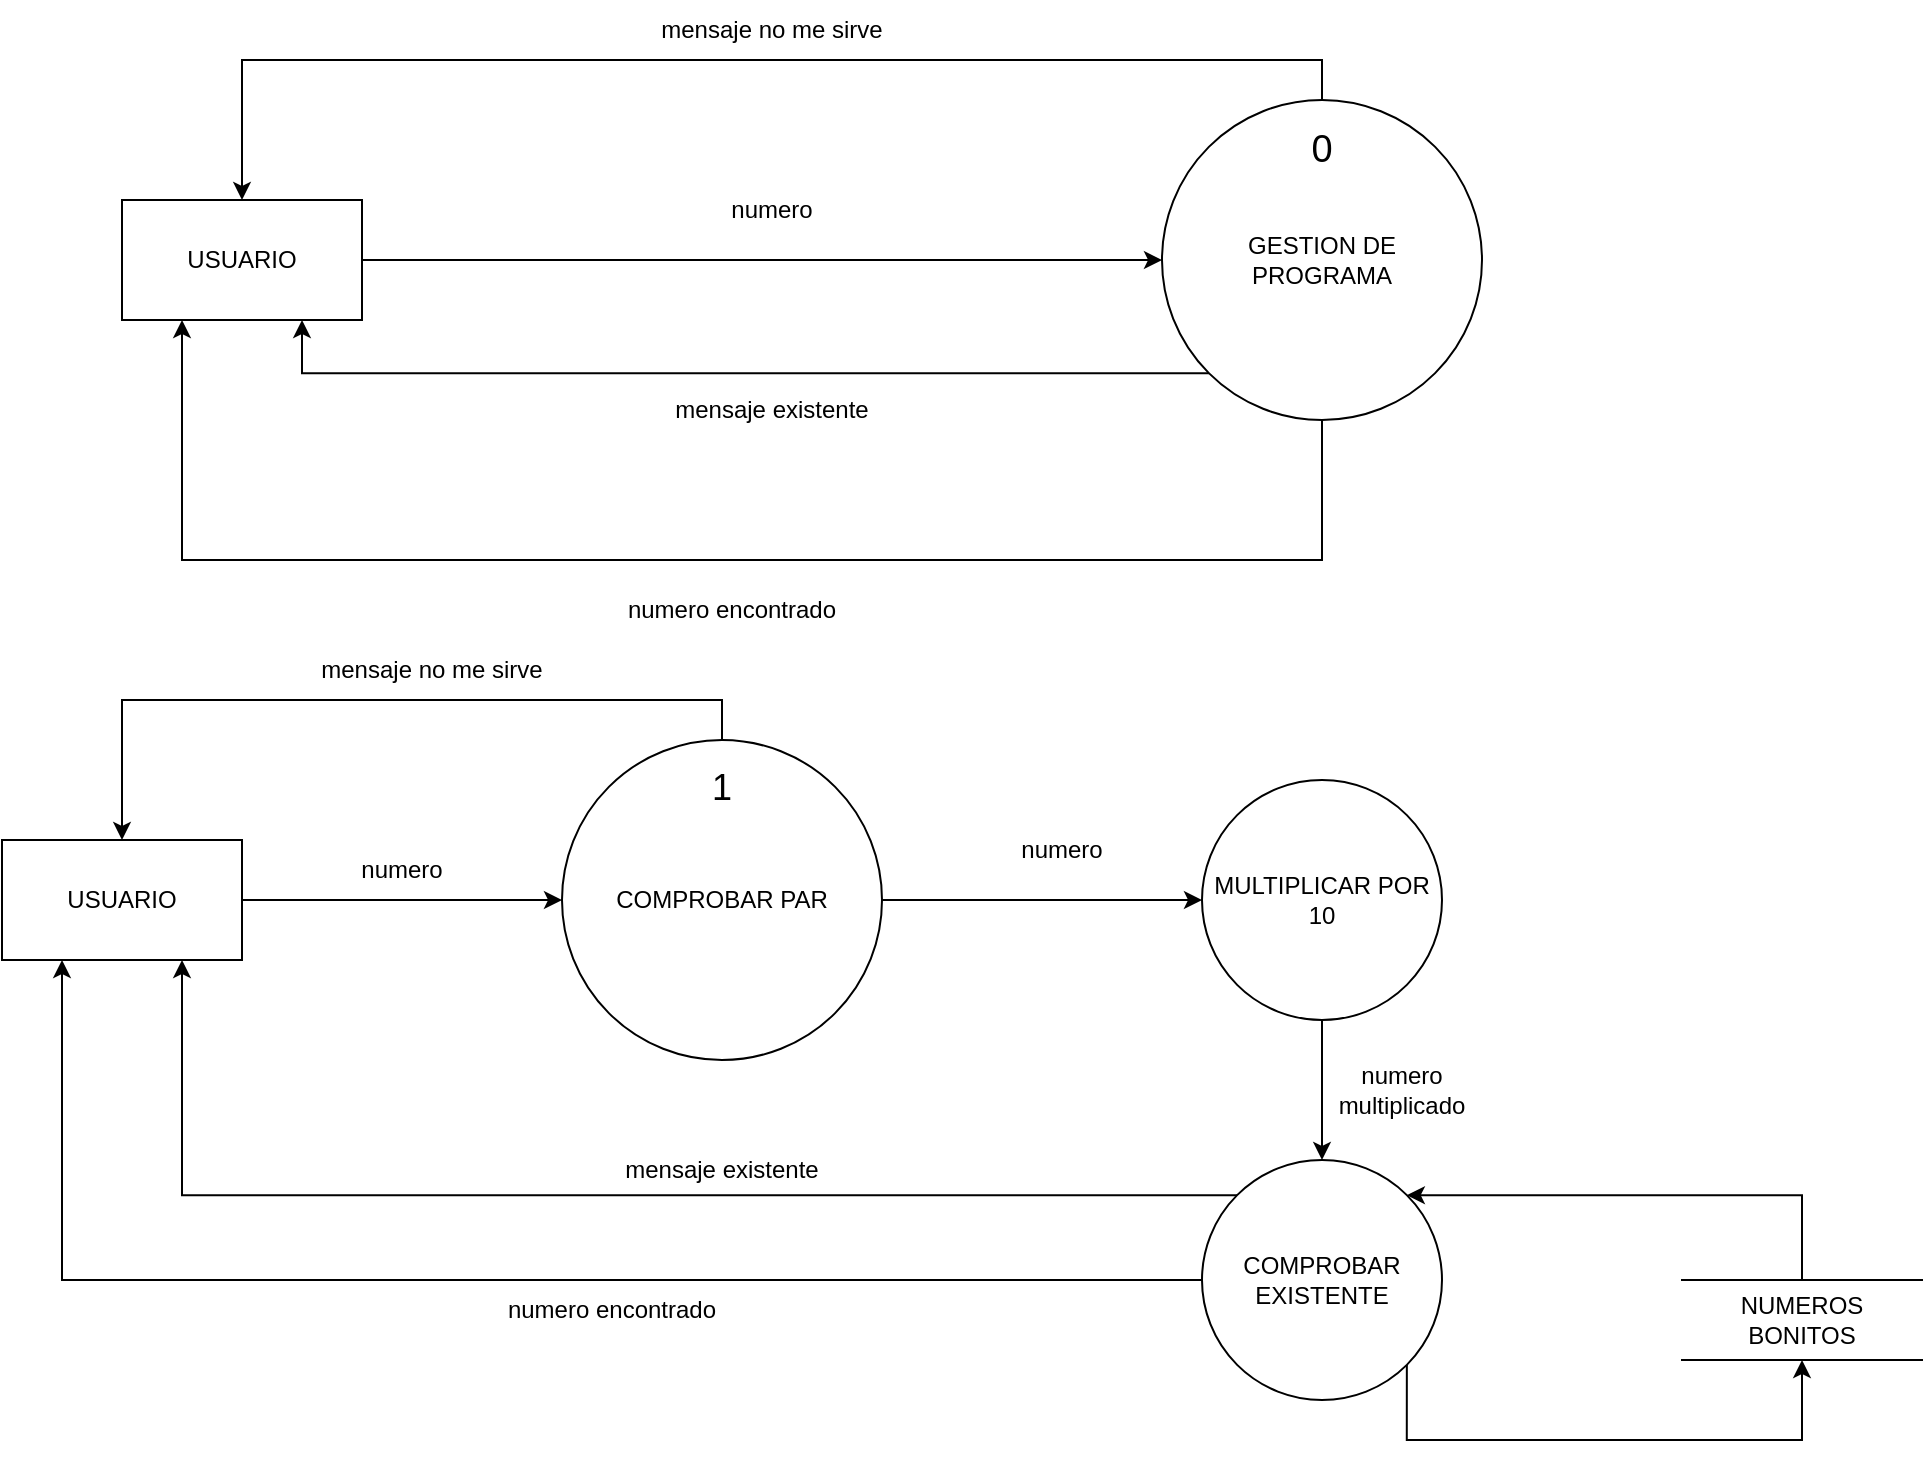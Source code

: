 <mxfile version="22.1.3" type="device">
  <diagram name="Página-1" id="OVfuz1kLudmK8diLFgPM">
    <mxGraphModel dx="1434" dy="789" grid="1" gridSize="10" guides="1" tooltips="1" connect="1" arrows="1" fold="1" page="1" pageScale="1" pageWidth="1169" pageHeight="827" math="0" shadow="0">
      <root>
        <mxCell id="0" />
        <mxCell id="1" parent="0" />
        <mxCell id="I2okXCdO8YwHONZ4qRBb-3" style="edgeStyle=orthogonalEdgeStyle;rounded=0;orthogonalLoop=1;jettySize=auto;html=1;exitX=0.5;exitY=0;exitDx=0;exitDy=0;entryX=0.5;entryY=0;entryDx=0;entryDy=0;" edge="1" parent="1" source="I2okXCdO8YwHONZ4qRBb-1" target="I2okXCdO8YwHONZ4qRBb-2">
          <mxGeometry relative="1" as="geometry" />
        </mxCell>
        <mxCell id="I2okXCdO8YwHONZ4qRBb-5" style="edgeStyle=orthogonalEdgeStyle;rounded=0;orthogonalLoop=1;jettySize=auto;html=1;exitX=0;exitY=1;exitDx=0;exitDy=0;entryX=0.75;entryY=1;entryDx=0;entryDy=0;" edge="1" parent="1" source="I2okXCdO8YwHONZ4qRBb-1" target="I2okXCdO8YwHONZ4qRBb-2">
          <mxGeometry relative="1" as="geometry">
            <Array as="points">
              <mxPoint x="310" y="207" />
            </Array>
          </mxGeometry>
        </mxCell>
        <mxCell id="I2okXCdO8YwHONZ4qRBb-6" style="edgeStyle=orthogonalEdgeStyle;rounded=0;orthogonalLoop=1;jettySize=auto;html=1;exitX=0.5;exitY=1;exitDx=0;exitDy=0;entryX=0.25;entryY=1;entryDx=0;entryDy=0;" edge="1" parent="1" source="I2okXCdO8YwHONZ4qRBb-1" target="I2okXCdO8YwHONZ4qRBb-2">
          <mxGeometry relative="1" as="geometry">
            <Array as="points">
              <mxPoint x="820" y="300" />
              <mxPoint x="250" y="300" />
            </Array>
          </mxGeometry>
        </mxCell>
        <mxCell id="I2okXCdO8YwHONZ4qRBb-1" value="&lt;div&gt;GESTION DE &lt;br&gt;&lt;/div&gt;&lt;div&gt;PROGRAMA&lt;/div&gt;" style="ellipse;whiteSpace=wrap;html=1;aspect=fixed;" vertex="1" parent="1">
          <mxGeometry x="740" y="70" width="160" height="160" as="geometry" />
        </mxCell>
        <mxCell id="I2okXCdO8YwHONZ4qRBb-4" style="edgeStyle=orthogonalEdgeStyle;rounded=0;orthogonalLoop=1;jettySize=auto;html=1;exitX=1;exitY=0.5;exitDx=0;exitDy=0;entryX=0;entryY=0.5;entryDx=0;entryDy=0;" edge="1" parent="1" source="I2okXCdO8YwHONZ4qRBb-2" target="I2okXCdO8YwHONZ4qRBb-1">
          <mxGeometry relative="1" as="geometry" />
        </mxCell>
        <mxCell id="I2okXCdO8YwHONZ4qRBb-2" value="USUARIO" style="rounded=0;whiteSpace=wrap;html=1;" vertex="1" parent="1">
          <mxGeometry x="220" y="120" width="120" height="60" as="geometry" />
        </mxCell>
        <mxCell id="I2okXCdO8YwHONZ4qRBb-7" value="mensaje no me sirve" style="text;html=1;strokeColor=none;fillColor=none;align=center;verticalAlign=middle;whiteSpace=wrap;rounded=0;" vertex="1" parent="1">
          <mxGeometry x="460" y="20" width="170" height="30" as="geometry" />
        </mxCell>
        <mxCell id="I2okXCdO8YwHONZ4qRBb-8" value="numero" style="text;html=1;strokeColor=none;fillColor=none;align=center;verticalAlign=middle;whiteSpace=wrap;rounded=0;" vertex="1" parent="1">
          <mxGeometry x="515" y="110" width="60" height="30" as="geometry" />
        </mxCell>
        <mxCell id="I2okXCdO8YwHONZ4qRBb-9" value="mensaje existente" style="text;html=1;strokeColor=none;fillColor=none;align=center;verticalAlign=middle;whiteSpace=wrap;rounded=0;" vertex="1" parent="1">
          <mxGeometry x="460" y="210" width="170" height="30" as="geometry" />
        </mxCell>
        <mxCell id="I2okXCdO8YwHONZ4qRBb-10" value="numero encontrado" style="text;html=1;strokeColor=none;fillColor=none;align=center;verticalAlign=middle;whiteSpace=wrap;rounded=0;" vertex="1" parent="1">
          <mxGeometry x="440" y="310" width="170" height="30" as="geometry" />
        </mxCell>
        <mxCell id="I2okXCdO8YwHONZ4qRBb-11" value="&lt;font style=&quot;font-size: 19px;&quot;&gt;0&lt;/font&gt;" style="text;html=1;strokeColor=none;fillColor=none;align=center;verticalAlign=middle;whiteSpace=wrap;rounded=0;" vertex="1" parent="1">
          <mxGeometry x="790" y="80" width="60" height="30" as="geometry" />
        </mxCell>
        <mxCell id="I2okXCdO8YwHONZ4qRBb-19" style="edgeStyle=orthogonalEdgeStyle;rounded=0;orthogonalLoop=1;jettySize=auto;html=1;exitX=0.5;exitY=0;exitDx=0;exitDy=0;entryX=0.5;entryY=0;entryDx=0;entryDy=0;" edge="1" parent="1" source="I2okXCdO8YwHONZ4qRBb-12" target="I2okXCdO8YwHONZ4qRBb-15">
          <mxGeometry relative="1" as="geometry" />
        </mxCell>
        <mxCell id="I2okXCdO8YwHONZ4qRBb-12" value="COMPROBAR PAR" style="ellipse;whiteSpace=wrap;html=1;aspect=fixed;" vertex="1" parent="1">
          <mxGeometry x="440" y="390" width="160" height="160" as="geometry" />
        </mxCell>
        <mxCell id="I2okXCdO8YwHONZ4qRBb-18" style="edgeStyle=orthogonalEdgeStyle;rounded=0;orthogonalLoop=1;jettySize=auto;html=1;exitX=0.5;exitY=1;exitDx=0;exitDy=0;entryX=0.5;entryY=0;entryDx=0;entryDy=0;" edge="1" parent="1" source="I2okXCdO8YwHONZ4qRBb-13" target="I2okXCdO8YwHONZ4qRBb-14">
          <mxGeometry relative="1" as="geometry" />
        </mxCell>
        <mxCell id="I2okXCdO8YwHONZ4qRBb-13" value="MULTIPLICAR POR 10" style="ellipse;whiteSpace=wrap;html=1;aspect=fixed;" vertex="1" parent="1">
          <mxGeometry x="760" y="410" width="120" height="120" as="geometry" />
        </mxCell>
        <mxCell id="I2okXCdO8YwHONZ4qRBb-22" style="edgeStyle=orthogonalEdgeStyle;rounded=0;orthogonalLoop=1;jettySize=auto;html=1;exitX=0;exitY=0;exitDx=0;exitDy=0;entryX=0.75;entryY=1;entryDx=0;entryDy=0;" edge="1" parent="1" source="I2okXCdO8YwHONZ4qRBb-14" target="I2okXCdO8YwHONZ4qRBb-15">
          <mxGeometry relative="1" as="geometry" />
        </mxCell>
        <mxCell id="I2okXCdO8YwHONZ4qRBb-23" style="edgeStyle=orthogonalEdgeStyle;rounded=0;orthogonalLoop=1;jettySize=auto;html=1;exitX=0;exitY=0.5;exitDx=0;exitDy=0;entryX=0.25;entryY=1;entryDx=0;entryDy=0;" edge="1" parent="1" source="I2okXCdO8YwHONZ4qRBb-14" target="I2okXCdO8YwHONZ4qRBb-15">
          <mxGeometry relative="1" as="geometry" />
        </mxCell>
        <mxCell id="I2okXCdO8YwHONZ4qRBb-26" style="edgeStyle=orthogonalEdgeStyle;rounded=0;orthogonalLoop=1;jettySize=auto;html=1;exitX=1;exitY=1;exitDx=0;exitDy=0;entryX=0.5;entryY=1;entryDx=0;entryDy=0;" edge="1" parent="1" source="I2okXCdO8YwHONZ4qRBb-14" target="I2okXCdO8YwHONZ4qRBb-24">
          <mxGeometry relative="1" as="geometry">
            <Array as="points">
              <mxPoint x="862" y="740" />
              <mxPoint x="1060" y="740" />
            </Array>
          </mxGeometry>
        </mxCell>
        <mxCell id="I2okXCdO8YwHONZ4qRBb-14" value="COMPROBAR EXISTENTE" style="ellipse;whiteSpace=wrap;html=1;aspect=fixed;" vertex="1" parent="1">
          <mxGeometry x="760" y="600" width="120" height="120" as="geometry" />
        </mxCell>
        <mxCell id="I2okXCdO8YwHONZ4qRBb-16" style="edgeStyle=orthogonalEdgeStyle;rounded=0;orthogonalLoop=1;jettySize=auto;html=1;exitX=1;exitY=0.5;exitDx=0;exitDy=0;entryX=0;entryY=0.5;entryDx=0;entryDy=0;" edge="1" parent="1" source="I2okXCdO8YwHONZ4qRBb-15" target="I2okXCdO8YwHONZ4qRBb-12">
          <mxGeometry relative="1" as="geometry" />
        </mxCell>
        <mxCell id="I2okXCdO8YwHONZ4qRBb-15" value="USUARIO" style="rounded=0;whiteSpace=wrap;html=1;" vertex="1" parent="1">
          <mxGeometry x="160" y="440" width="120" height="60" as="geometry" />
        </mxCell>
        <mxCell id="I2okXCdO8YwHONZ4qRBb-17" style="edgeStyle=orthogonalEdgeStyle;rounded=0;orthogonalLoop=1;jettySize=auto;html=1;exitX=1;exitY=0.5;exitDx=0;exitDy=0;entryX=0;entryY=0.5;entryDx=0;entryDy=0;" edge="1" parent="1" source="I2okXCdO8YwHONZ4qRBb-12" target="I2okXCdO8YwHONZ4qRBb-13">
          <mxGeometry relative="1" as="geometry" />
        </mxCell>
        <mxCell id="I2okXCdO8YwHONZ4qRBb-25" style="edgeStyle=orthogonalEdgeStyle;rounded=0;orthogonalLoop=1;jettySize=auto;html=1;exitX=0.5;exitY=0;exitDx=0;exitDy=0;entryX=1;entryY=0;entryDx=0;entryDy=0;" edge="1" parent="1" source="I2okXCdO8YwHONZ4qRBb-24" target="I2okXCdO8YwHONZ4qRBb-14">
          <mxGeometry relative="1" as="geometry" />
        </mxCell>
        <mxCell id="I2okXCdO8YwHONZ4qRBb-24" value="NUMEROS BONITOS" style="shape=partialRectangle;whiteSpace=wrap;html=1;left=0;right=0;fillColor=none;" vertex="1" parent="1">
          <mxGeometry x="1000" y="660" width="120" height="40" as="geometry" />
        </mxCell>
        <mxCell id="I2okXCdO8YwHONZ4qRBb-27" value="mensaje no me sirve" style="text;html=1;strokeColor=none;fillColor=none;align=center;verticalAlign=middle;whiteSpace=wrap;rounded=0;" vertex="1" parent="1">
          <mxGeometry x="290" y="340" width="170" height="30" as="geometry" />
        </mxCell>
        <mxCell id="I2okXCdO8YwHONZ4qRBb-28" value="numero" style="text;html=1;strokeColor=none;fillColor=none;align=center;verticalAlign=middle;whiteSpace=wrap;rounded=0;" vertex="1" parent="1">
          <mxGeometry x="330" y="440" width="60" height="30" as="geometry" />
        </mxCell>
        <mxCell id="I2okXCdO8YwHONZ4qRBb-29" value="mensaje existente" style="text;html=1;strokeColor=none;fillColor=none;align=center;verticalAlign=middle;whiteSpace=wrap;rounded=0;" vertex="1" parent="1">
          <mxGeometry x="435" y="590" width="170" height="30" as="geometry" />
        </mxCell>
        <mxCell id="I2okXCdO8YwHONZ4qRBb-30" value="numero encontrado" style="text;html=1;strokeColor=none;fillColor=none;align=center;verticalAlign=middle;whiteSpace=wrap;rounded=0;" vertex="1" parent="1">
          <mxGeometry x="380" y="660" width="170" height="30" as="geometry" />
        </mxCell>
        <mxCell id="I2okXCdO8YwHONZ4qRBb-31" value="1" style="text;html=1;strokeColor=none;fillColor=none;align=center;verticalAlign=middle;whiteSpace=wrap;rounded=0;fontSize=18;" vertex="1" parent="1">
          <mxGeometry x="490" y="399" width="60" height="30" as="geometry" />
        </mxCell>
        <mxCell id="I2okXCdO8YwHONZ4qRBb-32" value="numero" style="text;html=1;strokeColor=none;fillColor=none;align=center;verticalAlign=middle;whiteSpace=wrap;rounded=0;" vertex="1" parent="1">
          <mxGeometry x="660" y="430" width="60" height="30" as="geometry" />
        </mxCell>
        <mxCell id="I2okXCdO8YwHONZ4qRBb-33" value="numero multiplicado" style="text;html=1;strokeColor=none;fillColor=none;align=center;verticalAlign=middle;whiteSpace=wrap;rounded=0;" vertex="1" parent="1">
          <mxGeometry x="830" y="550" width="60" height="30" as="geometry" />
        </mxCell>
      </root>
    </mxGraphModel>
  </diagram>
</mxfile>
